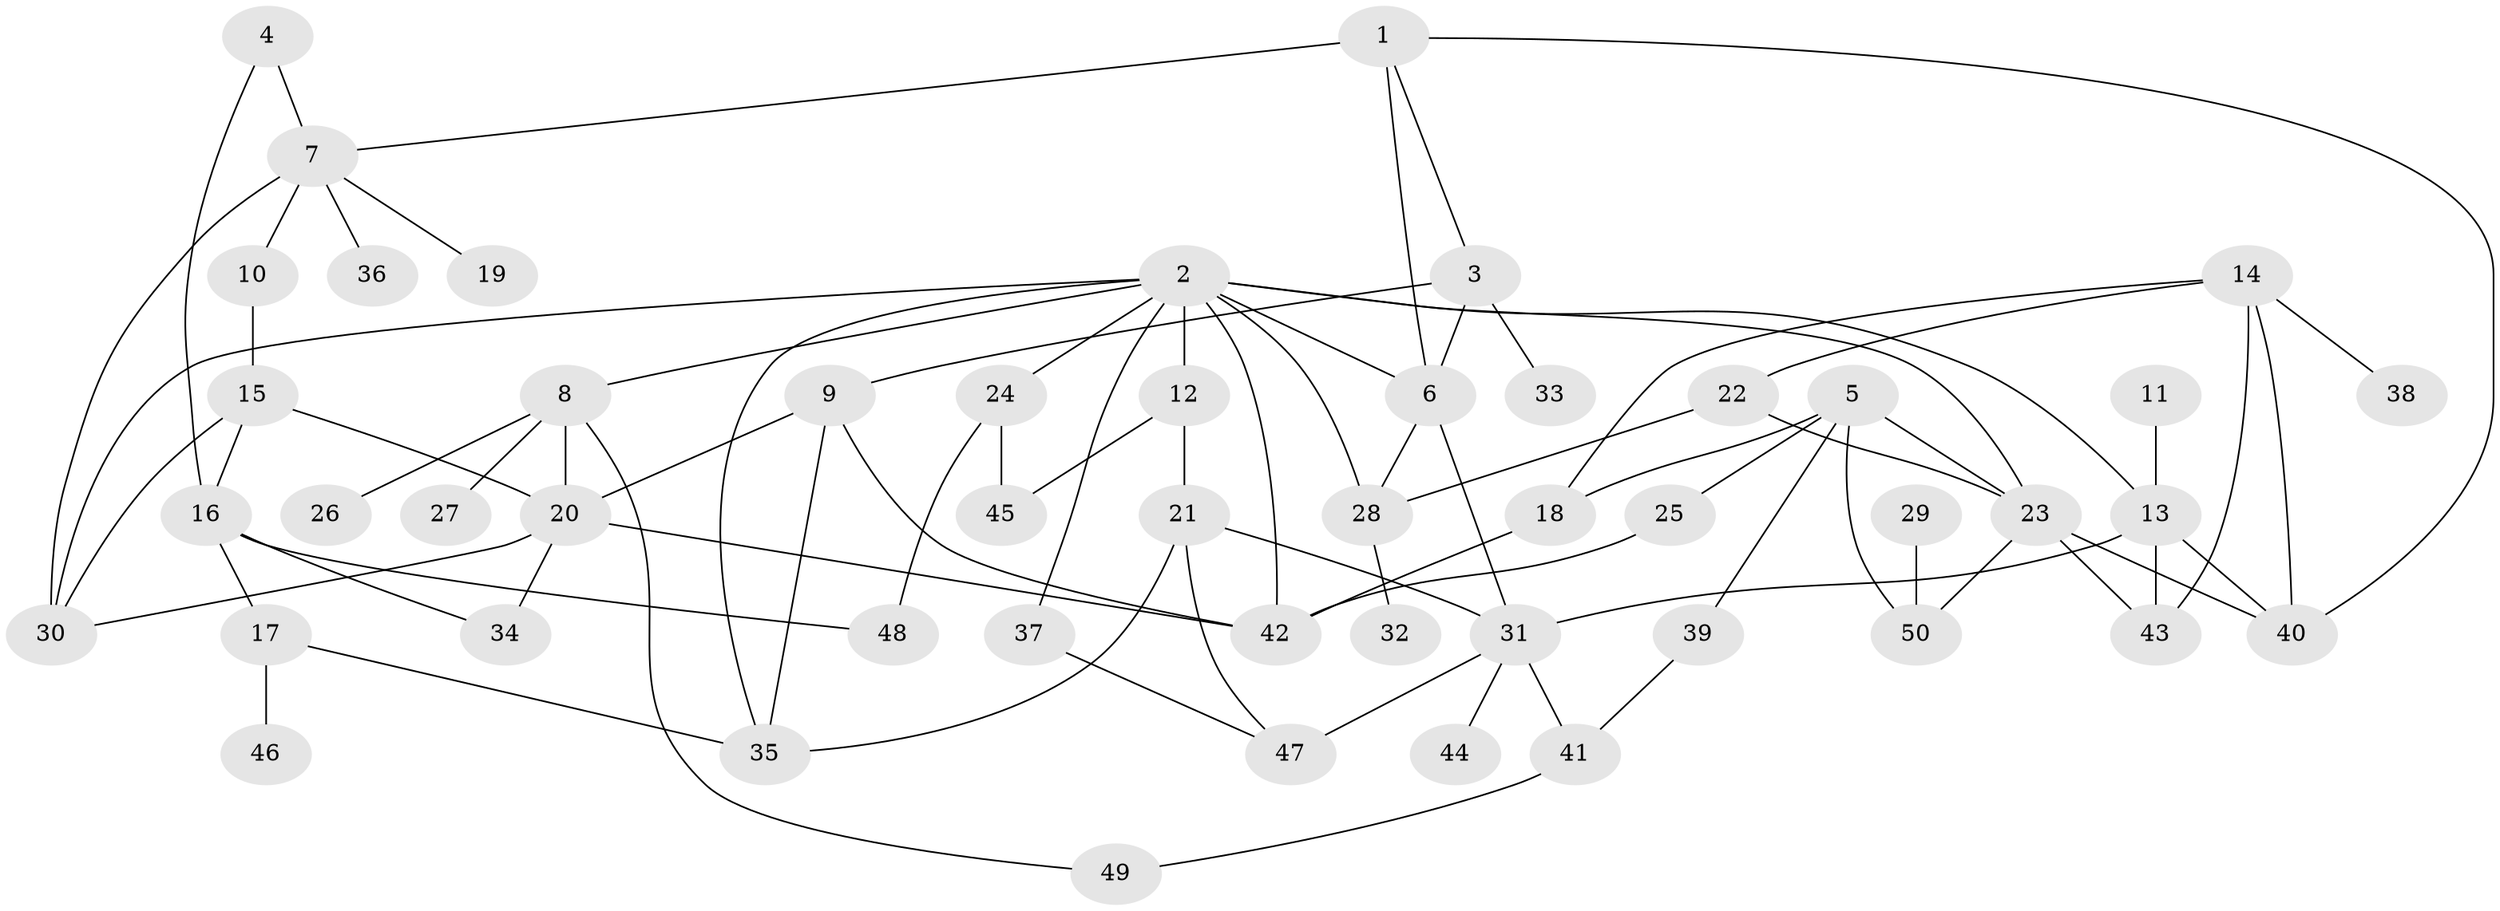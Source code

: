 // original degree distribution, {6: 0.075, 7: 0.025, 5: 0.075, 3: 0.1875, 4: 0.125, 2: 0.3, 1: 0.2125}
// Generated by graph-tools (version 1.1) at 2025/36/03/04/25 23:36:06]
// undirected, 50 vertices, 81 edges
graph export_dot {
  node [color=gray90,style=filled];
  1;
  2;
  3;
  4;
  5;
  6;
  7;
  8;
  9;
  10;
  11;
  12;
  13;
  14;
  15;
  16;
  17;
  18;
  19;
  20;
  21;
  22;
  23;
  24;
  25;
  26;
  27;
  28;
  29;
  30;
  31;
  32;
  33;
  34;
  35;
  36;
  37;
  38;
  39;
  40;
  41;
  42;
  43;
  44;
  45;
  46;
  47;
  48;
  49;
  50;
  1 -- 3 [weight=1.0];
  1 -- 6 [weight=2.0];
  1 -- 7 [weight=2.0];
  1 -- 40 [weight=1.0];
  2 -- 6 [weight=1.0];
  2 -- 8 [weight=1.0];
  2 -- 12 [weight=1.0];
  2 -- 13 [weight=1.0];
  2 -- 23 [weight=1.0];
  2 -- 24 [weight=1.0];
  2 -- 28 [weight=1.0];
  2 -- 30 [weight=1.0];
  2 -- 35 [weight=1.0];
  2 -- 37 [weight=1.0];
  2 -- 42 [weight=1.0];
  3 -- 6 [weight=1.0];
  3 -- 9 [weight=1.0];
  3 -- 33 [weight=1.0];
  4 -- 7 [weight=1.0];
  4 -- 16 [weight=1.0];
  5 -- 18 [weight=1.0];
  5 -- 23 [weight=1.0];
  5 -- 25 [weight=1.0];
  5 -- 39 [weight=1.0];
  5 -- 50 [weight=1.0];
  6 -- 28 [weight=1.0];
  6 -- 31 [weight=1.0];
  7 -- 10 [weight=1.0];
  7 -- 19 [weight=1.0];
  7 -- 30 [weight=2.0];
  7 -- 36 [weight=1.0];
  8 -- 20 [weight=1.0];
  8 -- 26 [weight=1.0];
  8 -- 27 [weight=1.0];
  8 -- 49 [weight=1.0];
  9 -- 20 [weight=1.0];
  9 -- 35 [weight=1.0];
  9 -- 42 [weight=1.0];
  10 -- 15 [weight=1.0];
  11 -- 13 [weight=1.0];
  12 -- 21 [weight=1.0];
  12 -- 45 [weight=1.0];
  13 -- 31 [weight=1.0];
  13 -- 40 [weight=1.0];
  13 -- 43 [weight=1.0];
  14 -- 18 [weight=1.0];
  14 -- 22 [weight=1.0];
  14 -- 38 [weight=1.0];
  14 -- 40 [weight=1.0];
  14 -- 43 [weight=1.0];
  15 -- 16 [weight=1.0];
  15 -- 20 [weight=1.0];
  15 -- 30 [weight=1.0];
  16 -- 17 [weight=1.0];
  16 -- 34 [weight=1.0];
  16 -- 48 [weight=1.0];
  17 -- 35 [weight=1.0];
  17 -- 46 [weight=1.0];
  18 -- 42 [weight=1.0];
  20 -- 30 [weight=1.0];
  20 -- 34 [weight=1.0];
  20 -- 42 [weight=1.0];
  21 -- 31 [weight=1.0];
  21 -- 35 [weight=1.0];
  21 -- 47 [weight=1.0];
  22 -- 23 [weight=1.0];
  22 -- 28 [weight=1.0];
  23 -- 40 [weight=1.0];
  23 -- 43 [weight=1.0];
  23 -- 50 [weight=1.0];
  24 -- 45 [weight=1.0];
  24 -- 48 [weight=1.0];
  25 -- 42 [weight=1.0];
  28 -- 32 [weight=1.0];
  29 -- 50 [weight=1.0];
  31 -- 41 [weight=1.0];
  31 -- 44 [weight=1.0];
  31 -- 47 [weight=2.0];
  37 -- 47 [weight=1.0];
  39 -- 41 [weight=1.0];
  41 -- 49 [weight=1.0];
}
